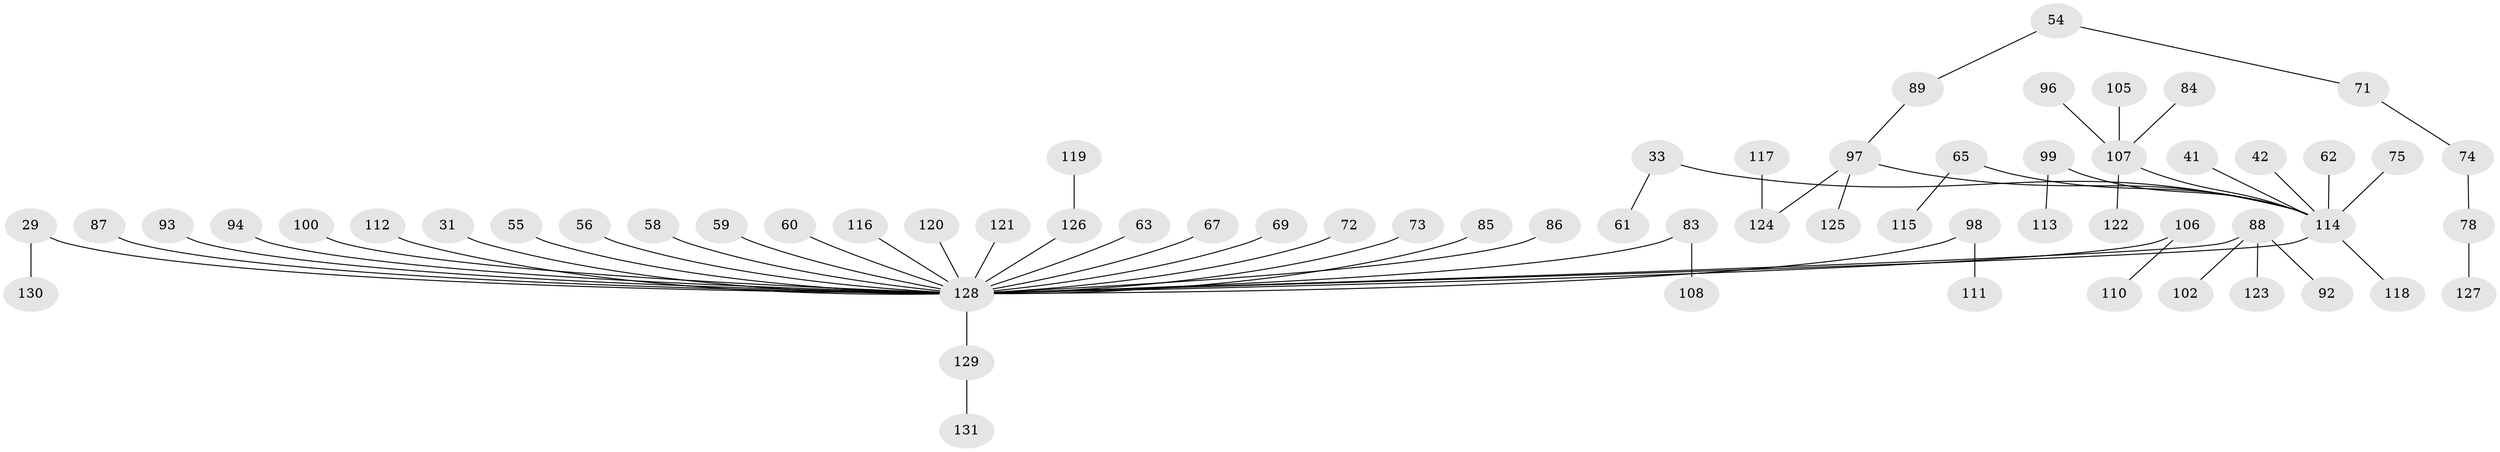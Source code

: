 // original degree distribution, {4: 0.061068702290076333, 3: 0.13740458015267176, 1: 0.48854961832061067, 6: 0.015267175572519083, 5: 0.03816793893129771, 2: 0.25190839694656486, 7: 0.007633587786259542}
// Generated by graph-tools (version 1.1) at 2025/55/03/04/25 21:55:45]
// undirected, 65 vertices, 64 edges
graph export_dot {
graph [start="1"]
  node [color=gray90,style=filled];
  29;
  31;
  33;
  41;
  42;
  54;
  55;
  56;
  58;
  59;
  60;
  61;
  62;
  63;
  65;
  67;
  69;
  71;
  72;
  73;
  74;
  75;
  78;
  83;
  84;
  85;
  86;
  87;
  88 [super="+14+47"];
  89 [super="+48"];
  92;
  93;
  94;
  96;
  97 [super="+70+76+82"];
  98;
  99;
  100;
  102;
  105;
  106 [super="+95"];
  107 [super="+80+101"];
  108;
  110;
  111;
  112;
  113;
  114 [super="+35+103"];
  115;
  116;
  117;
  118;
  119;
  120;
  121;
  122;
  123;
  124 [super="+109"];
  125;
  126 [super="+104"];
  127;
  128 [super="+19+7+11+32+44+45+37+16+43+53+77+64+17+34+52+79+15+91"];
  129 [super="+26+39"];
  130;
  131;
  29 -- 130;
  29 -- 128;
  31 -- 128;
  33 -- 61;
  33 -- 114;
  41 -- 114;
  42 -- 114;
  54 -- 71;
  54 -- 89;
  55 -- 128;
  56 -- 128;
  58 -- 128;
  59 -- 128;
  60 -- 128;
  62 -- 114;
  63 -- 128;
  65 -- 115;
  65 -- 114;
  67 -- 128;
  69 -- 128;
  71 -- 74;
  72 -- 128;
  73 -- 128;
  74 -- 78;
  75 -- 114;
  78 -- 127;
  83 -- 108;
  83 -- 128;
  84 -- 107;
  85 -- 128;
  86 -- 128;
  87 -- 128;
  88 -- 102;
  88 -- 128;
  88 -- 123;
  88 -- 92;
  89 -- 97;
  93 -- 128;
  94 -- 128;
  96 -- 107;
  97 -- 125;
  97 -- 114;
  97 -- 124;
  98 -- 111;
  98 -- 128;
  99 -- 113;
  99 -- 114;
  100 -- 128;
  105 -- 107;
  106 -- 128;
  106 -- 110;
  107 -- 114;
  107 -- 122;
  112 -- 128;
  114 -- 118;
  114 -- 128;
  116 -- 128;
  117 -- 124;
  119 -- 126;
  120 -- 128;
  121 -- 128;
  126 -- 128;
  128 -- 129;
  129 -- 131;
}
